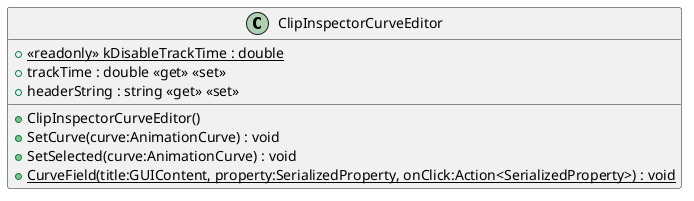 @startuml
class ClipInspectorCurveEditor {
    + {static} <<readonly>> kDisableTrackTime : double
    + trackTime : double <<get>> <<set>>
    + headerString : string <<get>> <<set>>
    + ClipInspectorCurveEditor()
    + SetCurve(curve:AnimationCurve) : void
    + SetSelected(curve:AnimationCurve) : void
    + {static} CurveField(title:GUIContent, property:SerializedProperty, onClick:Action<SerializedProperty>) : void
}
@enduml
